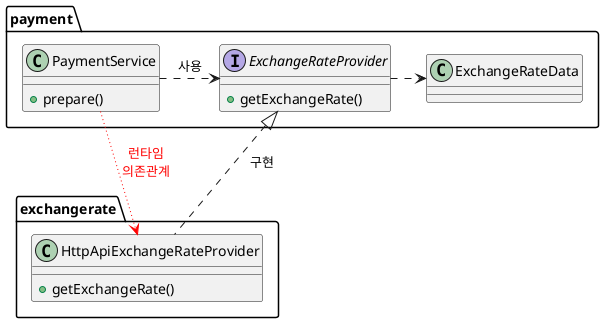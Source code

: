 @startuml
package payment {
    class PaymentService {
        + prepare()
    }
    interface ExchangeRateProvider {
        + getExchangeRate()
    }

    class ExchangeRateData {
    }
}

package exchangerate {
    class HttpApiExchangeRateProvider {
        + getExchangeRate()
    }
}

PaymentService .r.> ExchangeRateProvider : 사용
ExchangeRateProvider <|.d. HttpApiExchangeRateProvider : 구현
ExchangeRateProvider .r.> ExchangeRateData

PaymentService ..> HttpApiExchangeRateProvider #red;line.dotted;text:red : 런타임\n의존관계
@enduml